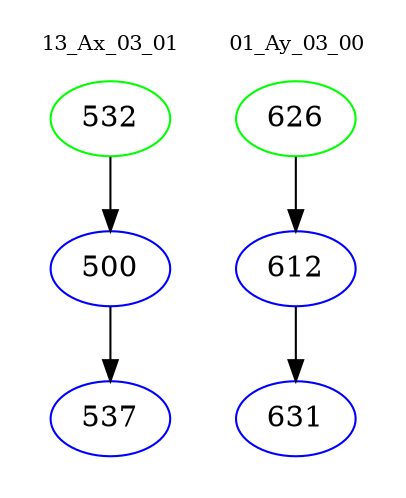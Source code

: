digraph{
subgraph cluster_0 {
color = white
label = "13_Ax_03_01";
fontsize=10;
T0_532 [label="532", color="green"]
T0_532 -> T0_500 [color="black"]
T0_500 [label="500", color="blue"]
T0_500 -> T0_537 [color="black"]
T0_537 [label="537", color="blue"]
}
subgraph cluster_1 {
color = white
label = "01_Ay_03_00";
fontsize=10;
T1_626 [label="626", color="green"]
T1_626 -> T1_612 [color="black"]
T1_612 [label="612", color="blue"]
T1_612 -> T1_631 [color="black"]
T1_631 [label="631", color="blue"]
}
}
